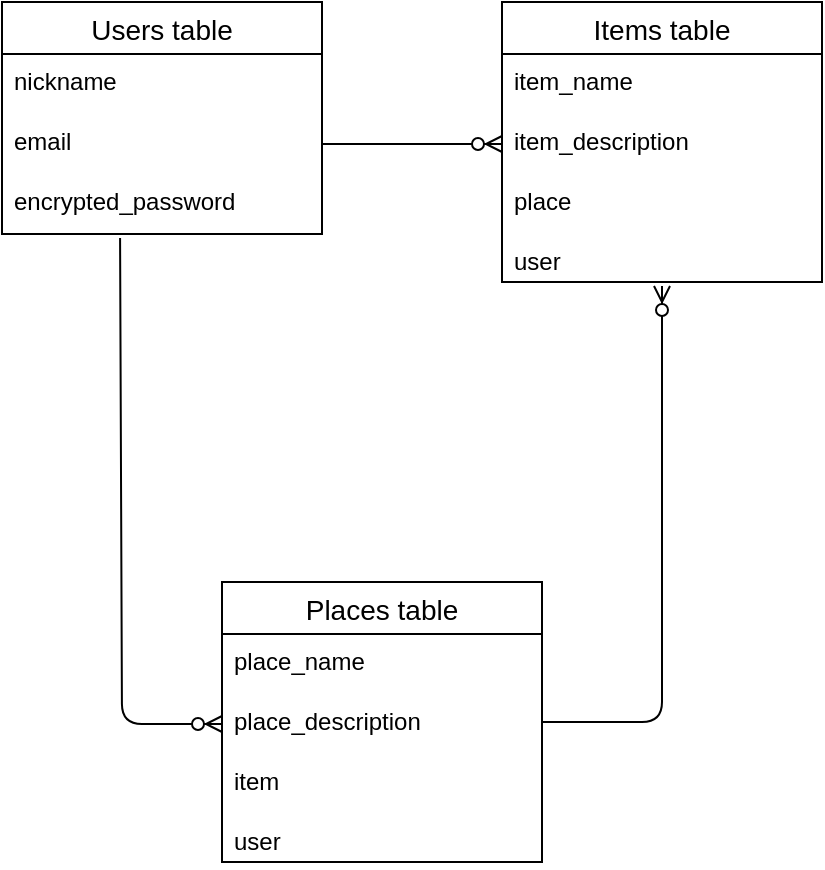 <mxfile>
    <diagram id="9qkW7hiAIlepEGio8SoH" name="ページ1">
        <mxGraphModel dx="378" dy="615" grid="1" gridSize="10" guides="1" tooltips="1" connect="1" arrows="1" fold="1" page="1" pageScale="1" pageWidth="827" pageHeight="1169" math="0" shadow="0">
            <root>
                <mxCell id="0"/>
                <mxCell id="1" parent="0"/>
                <mxCell id="2" value="Users table" style="swimlane;fontStyle=0;childLayout=stackLayout;horizontal=1;startSize=26;horizontalStack=0;resizeParent=1;resizeParentMax=0;resizeLast=0;collapsible=1;marginBottom=0;align=center;fontSize=14;" vertex="1" parent="1">
                    <mxGeometry x="40" y="90" width="160" height="116" as="geometry"/>
                </mxCell>
                <mxCell id="3" value="nickname" style="text;strokeColor=none;fillColor=none;spacingLeft=4;spacingRight=4;overflow=hidden;rotatable=0;points=[[0,0.5],[1,0.5]];portConstraint=eastwest;fontSize=12;" vertex="1" parent="2">
                    <mxGeometry y="26" width="160" height="30" as="geometry"/>
                </mxCell>
                <mxCell id="4" value="email" style="text;strokeColor=none;fillColor=none;spacingLeft=4;spacingRight=4;overflow=hidden;rotatable=0;points=[[0,0.5],[1,0.5]];portConstraint=eastwest;fontSize=12;" vertex="1" parent="2">
                    <mxGeometry y="56" width="160" height="30" as="geometry"/>
                </mxCell>
                <mxCell id="5" value="encrypted_password" style="text;strokeColor=none;fillColor=none;spacingLeft=4;spacingRight=4;overflow=hidden;rotatable=0;points=[[0,0.5],[1,0.5]];portConstraint=eastwest;fontSize=12;" vertex="1" parent="2">
                    <mxGeometry y="86" width="160" height="30" as="geometry"/>
                </mxCell>
                <mxCell id="6" value="Items table" style="swimlane;fontStyle=0;childLayout=stackLayout;horizontal=1;startSize=26;horizontalStack=0;resizeParent=1;resizeParentMax=0;resizeLast=0;collapsible=1;marginBottom=0;align=center;fontSize=14;" vertex="1" parent="1">
                    <mxGeometry x="290" y="90" width="160" height="140" as="geometry">
                        <mxRectangle x="290" y="90" width="110" height="30" as="alternateBounds"/>
                    </mxGeometry>
                </mxCell>
                <mxCell id="7" value="item_name" style="text;strokeColor=none;fillColor=none;spacingLeft=4;spacingRight=4;overflow=hidden;rotatable=0;points=[[0,0.5],[1,0.5]];portConstraint=eastwest;fontSize=12;" vertex="1" parent="6">
                    <mxGeometry y="26" width="160" height="30" as="geometry"/>
                </mxCell>
                <mxCell id="8" value="item_description" style="text;strokeColor=none;fillColor=none;spacingLeft=4;spacingRight=4;overflow=hidden;rotatable=0;points=[[0,0.5],[1,0.5]];portConstraint=eastwest;fontSize=12;" vertex="1" parent="6">
                    <mxGeometry y="56" width="160" height="30" as="geometry"/>
                </mxCell>
                <mxCell id="9" value="place" style="text;strokeColor=none;fillColor=none;spacingLeft=4;spacingRight=4;overflow=hidden;rotatable=0;points=[[0,0.5],[1,0.5]];portConstraint=eastwest;fontSize=12;" vertex="1" parent="6">
                    <mxGeometry y="86" width="160" height="54" as="geometry"/>
                </mxCell>
                <mxCell id="16" value="user" style="text;strokeColor=none;fillColor=none;spacingLeft=4;spacingRight=4;overflow=hidden;rotatable=0;points=[[0,0.5],[1,0.5]];portConstraint=eastwest;fontSize=12;" vertex="1" parent="1">
                    <mxGeometry x="290" y="206" width="40" height="30" as="geometry"/>
                </mxCell>
                <mxCell id="22" value="Places table" style="swimlane;fontStyle=0;childLayout=stackLayout;horizontal=1;startSize=26;horizontalStack=0;resizeParent=1;resizeParentMax=0;resizeLast=0;collapsible=1;marginBottom=0;align=center;fontSize=14;" vertex="1" parent="1">
                    <mxGeometry x="150" y="380" width="160" height="140" as="geometry"/>
                </mxCell>
                <mxCell id="23" value="place_name" style="text;strokeColor=none;fillColor=none;spacingLeft=4;spacingRight=4;overflow=hidden;rotatable=0;points=[[0,0.5],[1,0.5]];portConstraint=eastwest;fontSize=12;" vertex="1" parent="22">
                    <mxGeometry y="26" width="160" height="30" as="geometry"/>
                </mxCell>
                <mxCell id="24" value="place_description" style="text;strokeColor=none;fillColor=none;spacingLeft=4;spacingRight=4;overflow=hidden;rotatable=0;points=[[0,0.5],[1,0.5]];portConstraint=eastwest;fontSize=12;" vertex="1" parent="22">
                    <mxGeometry y="56" width="160" height="30" as="geometry"/>
                </mxCell>
                <mxCell id="26" value="item" style="text;strokeColor=none;fillColor=none;spacingLeft=4;spacingRight=4;overflow=hidden;rotatable=0;points=[[0,0.5],[1,0.5]];portConstraint=eastwest;fontSize=12;" vertex="1" parent="22">
                    <mxGeometry y="86" width="160" height="30" as="geometry"/>
                </mxCell>
                <mxCell id="25" value="user" style="text;strokeColor=none;fillColor=none;spacingLeft=4;spacingRight=4;overflow=hidden;rotatable=0;points=[[0,0.5],[1,0.5]];portConstraint=eastwest;fontSize=12;" vertex="1" parent="22">
                    <mxGeometry y="116" width="160" height="24" as="geometry"/>
                </mxCell>
                <mxCell id="27" value="" style="edgeStyle=entityRelationEdgeStyle;fontSize=12;html=1;endArrow=ERzeroToMany;endFill=1;" edge="1" parent="1">
                    <mxGeometry width="100" height="100" relative="1" as="geometry">
                        <mxPoint x="200" y="161" as="sourcePoint"/>
                        <mxPoint x="290" y="161" as="targetPoint"/>
                    </mxGeometry>
                </mxCell>
                <mxCell id="28" value="" style="fontSize=12;html=1;endArrow=ERzeroToMany;endFill=1;entryX=0;entryY=0.5;entryDx=0;entryDy=0;exitX=0.369;exitY=1.067;exitDx=0;exitDy=0;exitPerimeter=0;" edge="1" parent="1" source="5" target="24">
                    <mxGeometry width="100" height="100" relative="1" as="geometry">
                        <mxPoint x="100" y="240" as="sourcePoint"/>
                        <mxPoint x="310" y="330" as="targetPoint"/>
                        <Array as="points">
                            <mxPoint x="100" y="451"/>
                        </Array>
                    </mxGeometry>
                </mxCell>
                <mxCell id="29" value="" style="fontSize=12;html=1;endArrow=ERzeroToMany;endFill=1;entryX=0.5;entryY=1.037;entryDx=0;entryDy=0;entryPerimeter=0;" edge="1" parent="1" target="9">
                    <mxGeometry width="100" height="100" relative="1" as="geometry">
                        <mxPoint x="310" y="450" as="sourcePoint"/>
                        <mxPoint x="370" y="260" as="targetPoint"/>
                        <Array as="points">
                            <mxPoint x="370" y="450"/>
                        </Array>
                    </mxGeometry>
                </mxCell>
            </root>
        </mxGraphModel>
    </diagram>
</mxfile>